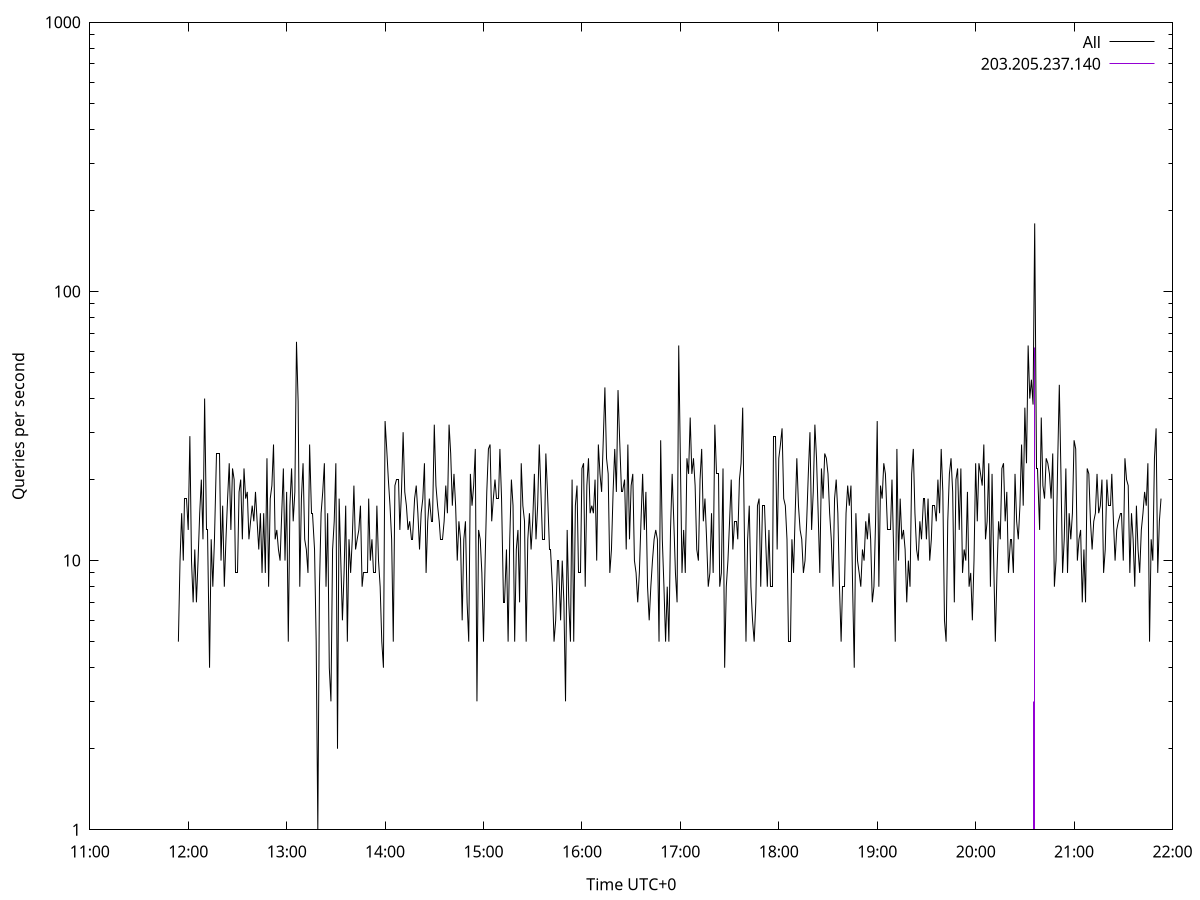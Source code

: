 set terminal pngcairo size 1024,768
set output 'Sun Jan  7 23:11:54 2024.png'
set ylabel 'Queries per second'
set xlabel 'Time UTC+0'
set xdata time
set timefmt "%s"
set log y
plot \
'-' using 1:2 linecolor 0 linetype 2 with lines title 'All', \
'-' using 1:2 linecolor 1 linetype 3 with impulses title "203.205.237.140"
1704643914 5
1704643915 10
1704643916 15
1704643917 10
1704643918 17
1704643919 17
1704643920 13
1704643921 29
1704643922 10
1704643923 7
1704643924 11
1704643925 7
1704643926 10
1704643927 15
1704643928 20
1704643929 12
1704643930 40
1704643931 13
1704643932 13
1704643933 4
1704643934 12
1704643935 8
1704643936 12
1704643937 25
1704643938 25
1704643939 25
1704643940 10
1704643941 16
1704643942 8
1704643943 12
1704643944 17
1704643945 23
1704643946 13
1704643947 22
1704643948 20
1704643949 9
1704643950 9
1704643951 18
1704643952 20
1704643953 12
1704643954 22
1704643955 17
1704643956 18
1704643957 12
1704643958 14
1704643959 16
1704643960 14
1704643961 18
1704643962 14
1704643963 11
1704643964 15
1704643965 9
1704643966 15
1704643967 9
1704643968 24
1704643969 8
1704643970 17
1704643971 19
1704643972 27
1704643973 12
1704643974 13
1704643975 11
1704643976 10
1704643977 15
1704643978 22
1704643979 10
1704643980 18
1704643981 5
1704643982 16
1704643983 22
1704643984 14
1704643985 18
1704643986 65
1704643987 39
1704643988 8
1704643989 17
1704643990 23
1704643991 12
1704643992 11
1704643993 9
1704643994 27
1704643995 15
1704643996 15
1704643997 11
1704643998 5
1704643999 1
1704644000 8
1704644001 15
1704644002 18
1704644003 23
1704644004 8
1704644005 15
1704644006 4
1704644007 3
1704644008 11
1704644009 14
1704644010 23
1704644011 2
1704644012 17
1704644013 10
1704644014 6
1704644015 9
1704644016 16
1704644017 5
1704644018 12
1704644019 9
1704644020 12
1704644021 19
1704644022 11
1704644023 12
1704644024 13
1704644025 16
1704644026 8
1704644027 9
1704644028 9
1704644029 9
1704644030 17
1704644031 10
1704644032 12
1704644033 9
1704644034 9
1704644035 16
1704644036 10
1704644037 8
1704644038 5
1704644039 4
1704644040 33
1704644041 26
1704644042 20
1704644043 16
1704644044 12
1704644045 5
1704644046 19
1704644047 20
1704644048 20
1704644049 13
1704644050 18
1704644051 30
1704644052 18
1704644053 16
1704644054 13
1704644055 14
1704644056 12
1704644057 12
1704644058 17
1704644059 19
1704644060 15
1704644061 11
1704644062 15
1704644063 17
1704644064 23
1704644065 9
1704644066 14
1704644067 17
1704644068 14
1704644069 14
1704644070 32
1704644071 19
1704644072 16
1704644073 14
1704644074 12
1704644075 12
1704644076 14
1704644077 19
1704644078 15
1704644079 32
1704644080 25
1704644081 16
1704644082 21
1704644083 16
1704644084 10
1704644085 14
1704644086 12
1704644087 6
1704644088 12
1704644089 14
1704644090 7
1704644091 5
1704644092 21
1704644093 16
1704644094 19
1704644095 26
1704644096 3
1704644097 13
1704644098 12
1704644099 9
1704644100 5
1704644101 10
1704644102 18
1704644103 26
1704644104 27
1704644105 14
1704644106 17
1704644107 20
1704644108 17
1704644109 17
1704644110 26
1704644111 17
1704644112 7
1704644113 7
1704644114 11
1704644115 5
1704644116 12
1704644117 20
1704644118 16
1704644119 5
1704644120 11
1704644121 13
1704644122 7
1704644123 23
1704644124 16
1704644125 14
1704644126 5
1704644127 12
1704644128 15
1704644129 11
1704644130 14
1704644131 21
1704644132 12
1704644133 16
1704644134 27
1704644135 18
1704644136 12
1704644137 12
1704644138 25
1704644139 18
1704644140 11
1704644141 11
1704644142 8
1704644143 5
1704644144 6
1704644145 10
1704644146 10
1704644147 6
1704644148 10
1704644149 7
1704644150 3
1704644151 13
1704644152 7
1704644153 5
1704644154 20
1704644155 5
1704644156 16
1704644157 19
1704644158 9
1704644159 9
1704644160 22
1704644161 23
1704644162 8
1704644163 19
1704644164 24
1704644165 15
1704644166 16
1704644167 15
1704644168 20
1704644169 10
1704644170 27
1704644171 21
1704644172 18
1704644173 28
1704644174 44
1704644175 24
1704644176 21
1704644177 9
1704644178 11
1704644179 18
1704644180 26
1704644181 18
1704644182 43
1704644183 28
1704644184 18
1704644185 18
1704644186 20
1704644187 11
1704644188 27
1704644189 12
1704644190 19
1704644191 21
1704644192 10
1704644193 9
1704644194 7
1704644195 9
1704644196 14
1704644197 21
1704644198 13
1704644199 18
1704644200 8
1704644201 6
1704644202 8
1704644203 10
1704644204 12
1704644205 13
1704644206 12
1704644207 5
1704644208 28
1704644209 12
1704644210 8
1704644211 5
1704644212 8
1704644213 5
1704644214 13
1704644215 21
1704644216 14
1704644217 9
1704644218 7
1704644219 63
1704644220 24
1704644221 9
1704644222 13
1704644223 9
1704644224 24
1704644225 21
1704644226 34
1704644227 21
1704644228 24
1704644229 19
1704644230 11
1704644231 10
1704644232 20
1704644233 26
1704644234 14
1704644235 17
1704644236 12
1704644237 8
1704644238 9
1704644239 15
1704644240 9
1704644241 32
1704644242 21
1704644243 21
1704644244 8
1704644245 9
1704644246 22
1704644247 4
1704644248 8
1704644249 10
1704644250 14
1704644251 20
1704644252 11
1704644253 14
1704644254 14
1704644255 12
1704644256 20
1704644257 23
1704644258 37
1704644259 13
1704644260 5
1704644261 12
1704644262 16
1704644263 8
1704644264 6
1704644265 5
1704644266 7
1704644267 16
1704644268 17
1704644269 8
1704644270 16
1704644271 16
1704644272 12
1704644273 8
1704644274 13
1704644275 8
1704644276 8
1704644277 29
1704644278 29
1704644279 11
1704644280 24
1704644281 27
1704644282 31
1704644283 17
1704644284 16
1704644285 12
1704644286 5
1704644287 5
1704644288 12
1704644289 9
1704644290 15
1704644291 24
1704644292 16
1704644293 13
1704644294 12
1704644295 9
1704644296 10
1704644297 14
1704644298 21
1704644299 30
1704644300 13
1704644301 18
1704644302 32
1704644303 24
1704644304 15
1704644305 9
1704644306 22
1704644307 17
1704644308 25
1704644309 24
1704644310 21
1704644311 15
1704644312 12
1704644313 8
1704644314 17
1704644315 20
1704644316 15
1704644317 8
1704644318 5
1704644319 8
1704644320 8
1704644321 15
1704644322 19
1704644323 16
1704644324 19
1704644325 8
1704644326 4
1704644327 15
1704644328 10
1704644329 9
1704644330 8
1704644331 11
1704644332 10
1704644333 14
1704644334 12
1704644335 15
1704644336 12
1704644337 7
1704644338 8
1704644339 14
1704644340 33
1704644341 8
1704644342 19
1704644343 17
1704644344 23
1704644345 21
1704644346 13
1704644347 13
1704644348 13
1704644349 20
1704644350 11
1704644351 5
1704644352 26
1704644353 10
1704644354 17
1704644355 12
1704644356 13
1704644357 11
1704644358 7
1704644359 10
1704644360 8
1704644361 21
1704644362 26
1704644363 15
1704644364 11
1704644365 10
1704644366 14
1704644367 12
1704644368 17
1704644369 17
1704644370 12
1704644371 17
1704644372 10
1704644373 12
1704644374 16
1704644375 16
1704644376 14
1704644377 20
1704644378 15
1704644379 26
1704644380 18
1704644381 6
1704644382 5
1704644383 14
1704644384 21
1704644385 24
1704644386 18
1704644387 7
1704644388 20
1704644389 22
1704644390 13
1704644391 22
1704644392 9
1704644393 11
1704644394 10
1704644395 18
1704644396 8
1704644397 9
1704644398 6
1704644399 10
1704644400 23
1704644401 14
1704644402 23
1704644403 21
1704644404 19
1704644405 27
1704644406 12
1704644407 14
1704644408 23
1704644409 8
1704644410 21
1704644411 10
1704644412 5
1704644413 9
1704644414 14
1704644415 12
1704644416 22
1704644417 23
1704644418 14
1704644419 18
1704644420 9
1704644421 12
1704644422 12
1704644423 9
1704644424 21
1704644425 14
1704644426 12
1704644427 16
1704644428 27
1704644429 16
1704644430 37
1704644431 23
1704644432 63
1704644433 40
1704644434 47
1704644435 38
1704644436 179
1704644437 22
1704644438 22
1704644439 13
1704644440 34
1704644441 19
1704644442 17
1704644443 24
1704644444 23
1704644445 21
1704644446 17
1704644447 25
1704644448 8
1704644449 10
1704644450 23
1704644451 45
1704644452 21
1704644453 9
1704644454 12
1704644455 22
1704644456 9
1704644457 15
1704644458 12
1704644459 15
1704644460 28
1704644461 26
1704644462 10
1704644463 12
1704644464 13
1704644465 7
1704644466 11
1704644467 7
1704644468 22
1704644469 21
1704644470 14
1704644471 11
1704644472 14
1704644473 15
1704644474 21
1704644475 15
1704644476 16
1704644477 20
1704644478 9
1704644479 11
1704644480 20
1704644481 16
1704644482 16
1704644483 21
1704644484 14
1704644485 10
1704644486 13
1704644487 14
1704644488 15
1704644489 15
1704644490 10
1704644491 24
1704644492 20
1704644493 19
1704644494 9
1704644495 15
1704644496 12
1704644497 8
1704644498 16
1704644499 11
1704644500 9
1704644501 13
1704644502 15
1704644503 18
1704644504 16
1704644505 23
1704644506 5
1704644507 12
1704644508 10
1704644509 24
1704644510 31
1704644511 9
1704644512 14
1704644513 17

e
1704644432 1
1704644434 1
1704644435 3
1704644436 62

e
